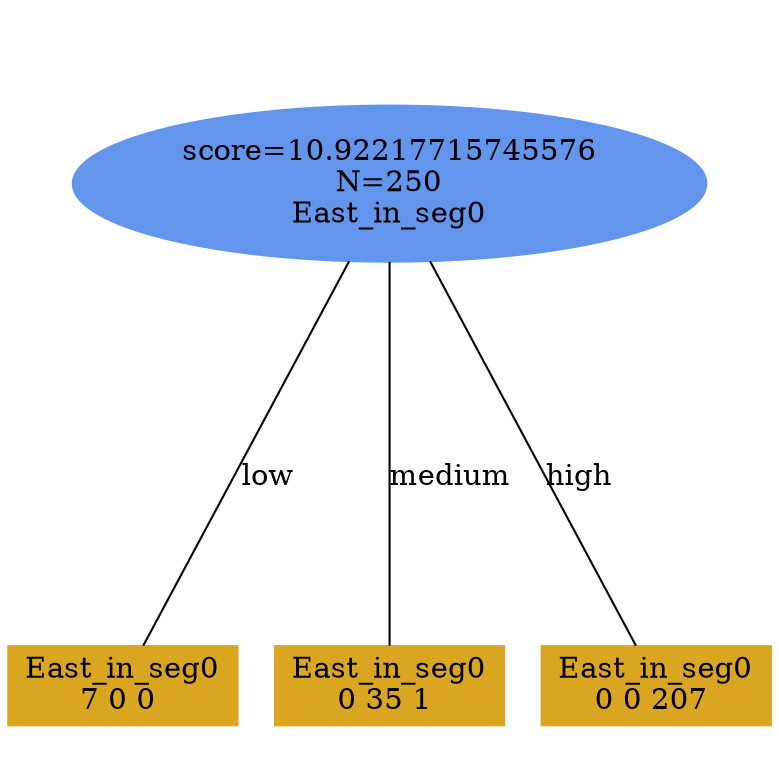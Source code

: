 digraph "DD" {
size = "7.5,10"
ratio=1.0;
center = true;
edge [dir = none];
{ rank = same; node [shape=ellipse, style=filled, color=cornflowerblue];"3027" [label="score=10.92217715745576\nN=250\nEast_in_seg0"];}
{ rank = same; node [shape=box, style=filled, color=goldenrod];"3028" [label="East_in_seg0\n7 0 0 "];}
{ rank = same; node [shape=box, style=filled, color=goldenrod];"3029" [label="East_in_seg0\n0 35 1 "];}
{ rank = same; node [shape=box, style=filled, color=goldenrod];"3030" [label="East_in_seg0\n0 0 207 "];}
"3027" -> "3028" [label = "low"];
"3027" -> "3029" [label = "medium"];
"3027" -> "3030" [label = "high"];

}